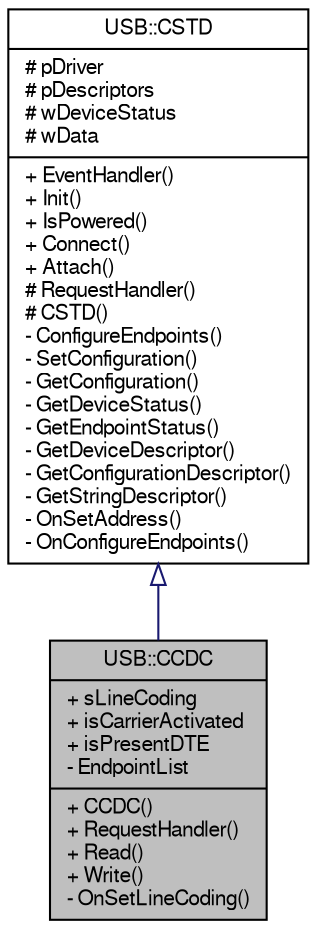 digraph G
{
  bgcolor="transparent";
  edge [fontname="FreeSans",fontsize=10,labelfontname="FreeSans",labelfontsize=10];
  node [fontname="FreeSans",fontsize=10,shape=record];
  Node1 [label="{USB::CCDC\n|+ sLineCoding\l+ isCarrierActivated\l+ isPresentDTE\l- EndpointList\l|+ CCDC()\l+ RequestHandler()\l+ Read()\l+ Write()\l- OnSetLineCoding()\l}",height=0.2,width=0.4,color="black", fillcolor="grey75", style="filled" fontcolor="black"];
  Node2 -> Node1 [dir=back,color="midnightblue",fontsize=10,style="solid",arrowtail="empty",fontname="FreeSans"];
  Node2 [label="{USB::CSTD\n|# pDriver\l# pDescriptors\l# wDeviceStatus\l# wData\l|+ EventHandler()\l+ Init()\l+ IsPowered()\l+ Connect()\l+ Attach()\l# RequestHandler()\l# CSTD()\l- ConfigureEndpoints()\l- SetConfiguration()\l- GetConfiguration()\l- GetDeviceStatus()\l- GetEndpointStatus()\l- GetDeviceDescriptor()\l- GetConfigurationDescriptor()\l- GetStringDescriptor()\l- OnSetAddress()\l- OnConfigureEndpoints()\l}",height=0.2,width=0.4,color="black",URL="$class_u_s_b_1_1_c_s_t_d.html",tooltip="USB standard class driver structure."];
}
